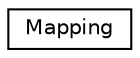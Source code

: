 digraph "Graphical Class Hierarchy"
{
 // LATEX_PDF_SIZE
  edge [fontname="Helvetica",fontsize="10",labelfontname="Helvetica",labelfontsize="10"];
  node [fontname="Helvetica",fontsize="10",shape=record];
  rankdir="LR";
  Node0 [label="Mapping",height=0.2,width=0.4,color="black", fillcolor="white", style="filled",URL="$classMapping.html",tooltip="包装类，表示教师和课程的关系"];
}
